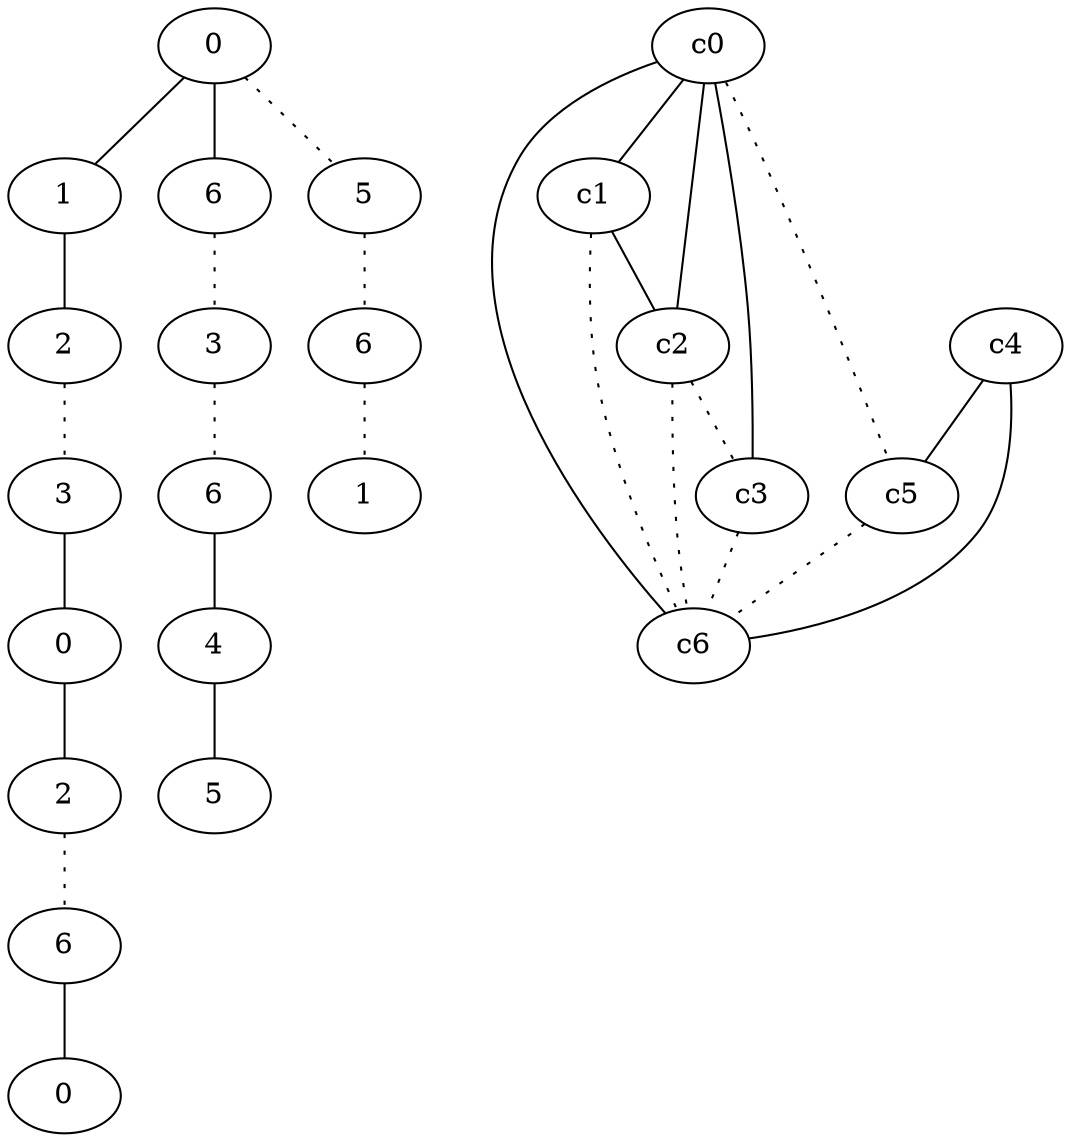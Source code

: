 graph {
a0[label=0];
a1[label=1];
a2[label=2];
a3[label=3];
a4[label=0];
a5[label=2];
a6[label=6];
a7[label=0];
a8[label=6];
a9[label=3];
a10[label=6];
a11[label=4];
a12[label=5];
a13[label=5];
a14[label=6];
a15[label=1];
a0 -- a1;
a0 -- a8;
a0 -- a13 [style=dotted];
a1 -- a2;
a2 -- a3 [style=dotted];
a3 -- a4;
a4 -- a5;
a5 -- a6 [style=dotted];
a6 -- a7;
a8 -- a9 [style=dotted];
a9 -- a10 [style=dotted];
a10 -- a11;
a11 -- a12;
a13 -- a14 [style=dotted];
a14 -- a15 [style=dotted];
c0 -- c1;
c0 -- c2;
c0 -- c3;
c0 -- c5 [style=dotted];
c0 -- c6;
c1 -- c2;
c1 -- c6 [style=dotted];
c2 -- c3 [style=dotted];
c2 -- c6 [style=dotted];
c3 -- c6 [style=dotted];
c4 -- c5;
c4 -- c6;
c5 -- c6 [style=dotted];
}
